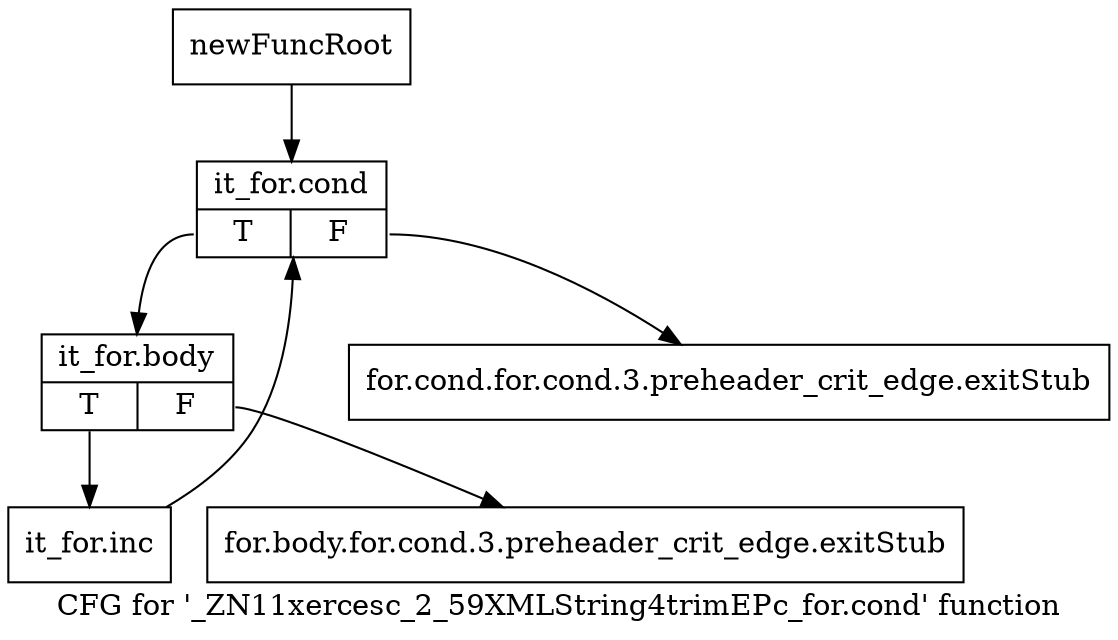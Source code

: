 digraph "CFG for '_ZN11xercesc_2_59XMLString4trimEPc_for.cond' function" {
	label="CFG for '_ZN11xercesc_2_59XMLString4trimEPc_for.cond' function";

	Node0x9b56aa0 [shape=record,label="{newFuncRoot}"];
	Node0x9b56aa0 -> Node0x9b56b90;
	Node0x9b56af0 [shape=record,label="{for.cond.for.cond.3.preheader_crit_edge.exitStub}"];
	Node0x9b56b40 [shape=record,label="{for.body.for.cond.3.preheader_crit_edge.exitStub}"];
	Node0x9b56b90 [shape=record,label="{it_for.cond|{<s0>T|<s1>F}}"];
	Node0x9b56b90:s0 -> Node0x9b56be0;
	Node0x9b56b90:s1 -> Node0x9b56af0;
	Node0x9b56be0 [shape=record,label="{it_for.body|{<s0>T|<s1>F}}"];
	Node0x9b56be0:s0 -> Node0x9b56c30;
	Node0x9b56be0:s1 -> Node0x9b56b40;
	Node0x9b56c30 [shape=record,label="{it_for.inc}"];
	Node0x9b56c30 -> Node0x9b56b90;
}
